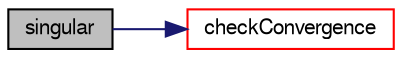 digraph "singular"
{
  bgcolor="transparent";
  edge [fontname="FreeSans",fontsize="10",labelfontname="FreeSans",labelfontsize="10"];
  node [fontname="FreeSans",fontsize="10",shape=record];
  rankdir="LR";
  Node113 [label="singular",height=0.2,width=0.4,color="black", fillcolor="grey75", style="filled", fontcolor="black"];
  Node113 -> Node114 [color="midnightblue",fontsize="10",style="solid",fontname="FreeSans"];
  Node114 [label="checkConvergence",height=0.2,width=0.4,color="red",URL="$a26810.html#ab5771e4f4a15c47b3c719a33255be433",tooltip="Check, store and return convergence. "];
}
